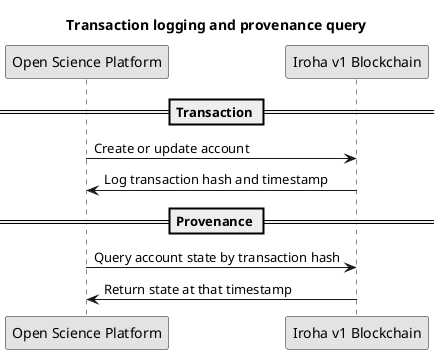 @startuml

skinparam monochrome true

title Transaction logging and provenance query

== Transaction ==

participant "Open Science Platform" as Platform
participant "Iroha v1 Blockchain" as Iroha

Platform -> Iroha: Create or update account
Iroha -> Platform: Log transaction hash and timestamp

== Provenance ==

Platform -> Iroha: Query account state by transaction hash
Iroha -> Platform: Return state at that timestamp

@enduml
